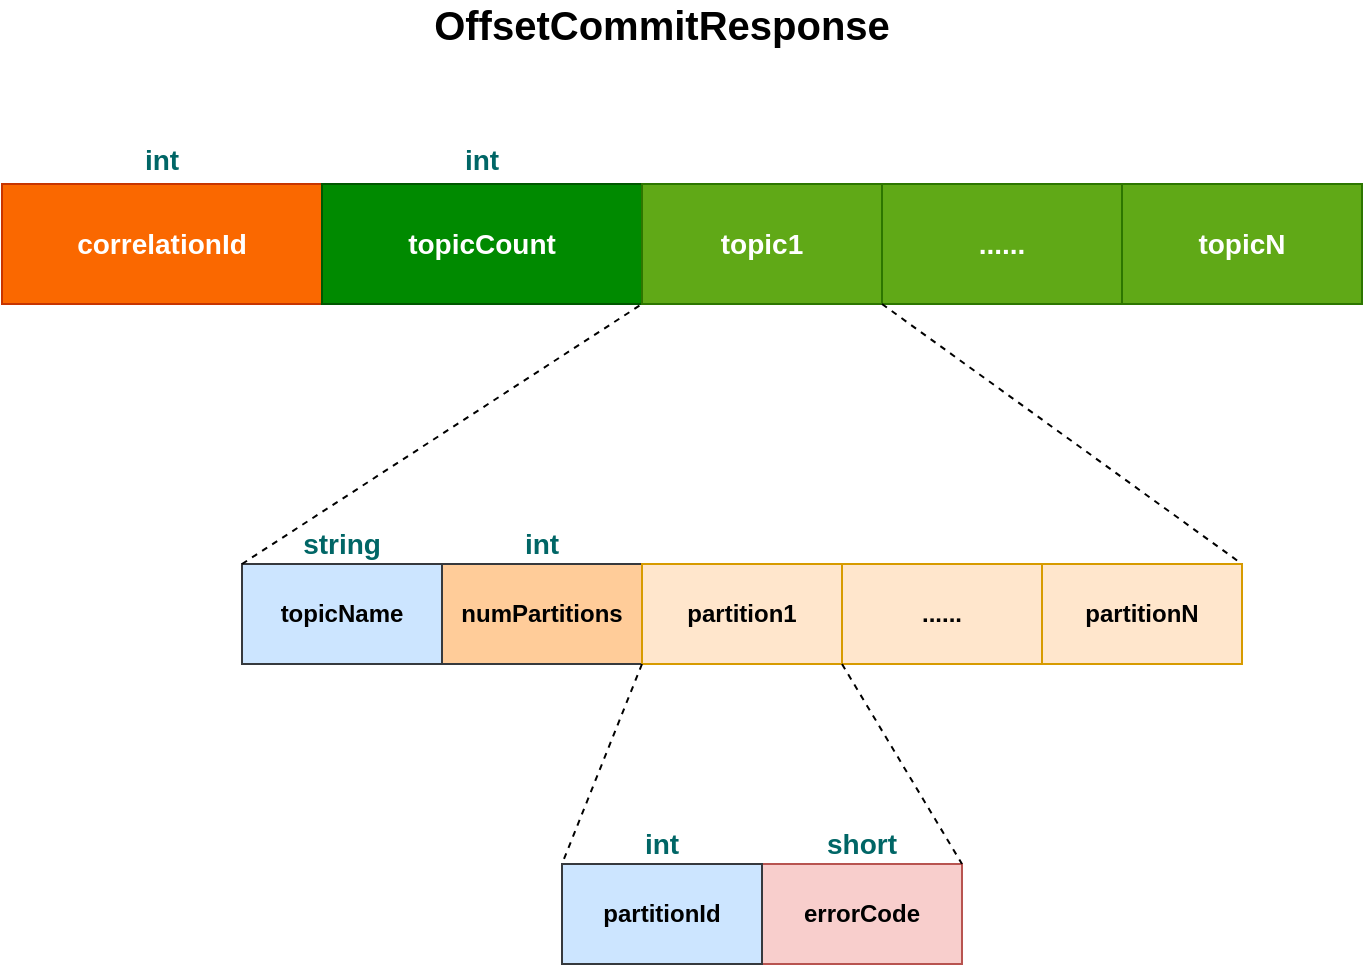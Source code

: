 <mxfile version="13.10.0" type="embed">
    <diagram id="ei5ZGNZvCjpj4wYwU9Eb" name="Page-1">
        <mxGraphModel dx="790" dy="446" grid="1" gridSize="10" guides="1" tooltips="1" connect="1" arrows="1" fold="1" page="1" pageScale="1" pageWidth="850" pageHeight="1100" math="0" shadow="0">
            <root>
                <mxCell id="0"/>
                <mxCell id="1" parent="0"/>
                <mxCell id="2" value="correlationId" style="rounded=0;whiteSpace=wrap;html=1;fontSize=14;fillColor=#fa6800;strokeColor=#C73500;fontColor=#ffffff;fontStyle=1" parent="1" vertex="1">
                    <mxGeometry x="580" y="450" width="160" height="60" as="geometry"/>
                </mxCell>
                <mxCell id="4" value="topicCount" style="rounded=0;whiteSpace=wrap;html=1;fontSize=14;fillColor=#008a00;strokeColor=#005700;fontColor=#ffffff;fontStyle=1" parent="1" vertex="1">
                    <mxGeometry x="740" y="450" width="160" height="60" as="geometry"/>
                </mxCell>
                <mxCell id="5" value="topic1" style="rounded=0;whiteSpace=wrap;html=1;fontSize=14;fillColor=#60a917;strokeColor=#2D7600;fontColor=#ffffff;fontStyle=1" parent="1" vertex="1">
                    <mxGeometry x="900" y="450" width="120" height="60" as="geometry"/>
                </mxCell>
                <mxCell id="6" value="......" style="rounded=0;whiteSpace=wrap;html=1;fontSize=14;fillColor=#60a917;strokeColor=#2D7600;fontColor=#ffffff;fontStyle=1" parent="1" vertex="1">
                    <mxGeometry x="1020" y="450" width="120" height="60" as="geometry"/>
                </mxCell>
                <mxCell id="7" value="topicN" style="rounded=0;whiteSpace=wrap;html=1;fontSize=14;fillColor=#60a917;strokeColor=#2D7600;fontColor=#ffffff;fontStyle=1" parent="1" vertex="1">
                    <mxGeometry x="1140" y="450" width="120" height="60" as="geometry"/>
                </mxCell>
                <mxCell id="8" value="int" style="text;html=1;strokeColor=none;fillColor=none;align=center;verticalAlign=middle;whiteSpace=wrap;rounded=0;fontSize=14;fontStyle=1;fontColor=#006666;" parent="1" vertex="1">
                    <mxGeometry x="640" y="428" width="40" height="20" as="geometry"/>
                </mxCell>
                <mxCell id="9" value="int" style="text;html=1;strokeColor=none;fillColor=none;align=center;verticalAlign=middle;whiteSpace=wrap;rounded=0;fontSize=14;fontStyle=1;fontColor=#006666;" parent="1" vertex="1">
                    <mxGeometry x="800" y="428" width="40" height="20" as="geometry"/>
                </mxCell>
                <mxCell id="19" value="topicName" style="rounded=0;whiteSpace=wrap;html=1;fillColor=#cce5ff;strokeColor=#36393d;fontStyle=1" parent="1" vertex="1">
                    <mxGeometry x="700" y="640" width="100" height="50" as="geometry"/>
                </mxCell>
                <mxCell id="20" value="numPartitions" style="rounded=0;whiteSpace=wrap;html=1;fillColor=#ffcc99;strokeColor=#36393d;fontStyle=1" parent="1" vertex="1">
                    <mxGeometry x="800" y="640" width="100" height="50" as="geometry"/>
                </mxCell>
                <mxCell id="21" value="partition1" style="rounded=0;whiteSpace=wrap;html=1;fillColor=#ffe6cc;strokeColor=#d79b00;fontStyle=1" parent="1" vertex="1">
                    <mxGeometry x="900" y="640" width="100" height="50" as="geometry"/>
                </mxCell>
                <mxCell id="22" value="......" style="rounded=0;whiteSpace=wrap;html=1;fillColor=#ffe6cc;strokeColor=#d79b00;fontStyle=1" parent="1" vertex="1">
                    <mxGeometry x="1000" y="640" width="100" height="50" as="geometry"/>
                </mxCell>
                <mxCell id="23" value="partitionN" style="rounded=0;whiteSpace=wrap;html=1;fillColor=#ffe6cc;strokeColor=#d79b00;fontStyle=1" parent="1" vertex="1">
                    <mxGeometry x="1100" y="640" width="100" height="50" as="geometry"/>
                </mxCell>
                <mxCell id="24" value="int" style="text;html=1;strokeColor=none;fillColor=none;align=center;verticalAlign=middle;whiteSpace=wrap;rounded=0;fontSize=14;fontStyle=1;fontColor=#006666;" parent="1" vertex="1">
                    <mxGeometry x="830" y="620" width="40" height="20" as="geometry"/>
                </mxCell>
                <mxCell id="26" value="string" style="text;html=1;strokeColor=none;fillColor=none;align=center;verticalAlign=middle;whiteSpace=wrap;rounded=0;fontSize=14;fontStyle=1;fontColor=#006666;" parent="1" vertex="1">
                    <mxGeometry x="730" y="620" width="40" height="20" as="geometry"/>
                </mxCell>
                <mxCell id="32" value="errorCode" style="rounded=0;whiteSpace=wrap;html=1;fontStyle=1;fillColor=#f8cecc;strokeColor=#b85450;" parent="1" vertex="1">
                    <mxGeometry x="960" y="790" width="100" height="50" as="geometry"/>
                </mxCell>
                <mxCell id="33" value="partitionId" style="rounded=0;whiteSpace=wrap;html=1;fontStyle=1;fillColor=#cce5ff;strokeColor=#36393d;" parent="1" vertex="1">
                    <mxGeometry x="860" y="790" width="100" height="50" as="geometry"/>
                </mxCell>
                <mxCell id="34" value="short" style="text;html=1;strokeColor=none;fillColor=none;align=center;verticalAlign=middle;whiteSpace=wrap;rounded=0;fontSize=14;fontStyle=1;fontColor=#006666;" parent="1" vertex="1">
                    <mxGeometry x="990" y="770" width="40" height="20" as="geometry"/>
                </mxCell>
                <mxCell id="35" value="int" style="text;html=1;strokeColor=none;fillColor=none;align=center;verticalAlign=middle;whiteSpace=wrap;rounded=0;fontSize=14;fontStyle=1;fontColor=#006666;" parent="1" vertex="1">
                    <mxGeometry x="890" y="770" width="40" height="20" as="geometry"/>
                </mxCell>
                <mxCell id="54" value="" style="endArrow=none;dashed=1;html=1;fontSize=20;exitX=0;exitY=0;exitDx=0;exitDy=0;entryX=1;entryY=1;entryDx=0;entryDy=0;" parent="1" source="19" target="4" edge="1">
                    <mxGeometry width="50" height="50" relative="1" as="geometry">
                        <mxPoint x="1130" y="590" as="sourcePoint"/>
                        <mxPoint x="1180" y="540" as="targetPoint"/>
                    </mxGeometry>
                </mxCell>
                <mxCell id="55" value="" style="endArrow=none;dashed=1;html=1;fontSize=20;exitX=0;exitY=1;exitDx=0;exitDy=0;entryX=1;entryY=0;entryDx=0;entryDy=0;" parent="1" source="6" target="23" edge="1">
                    <mxGeometry width="50" height="50" relative="1" as="geometry">
                        <mxPoint x="1130" y="590" as="sourcePoint"/>
                        <mxPoint x="1180" y="540" as="targetPoint"/>
                    </mxGeometry>
                </mxCell>
                <mxCell id="56" value="" style="endArrow=none;dashed=1;html=1;fontSize=20;exitX=0;exitY=1;exitDx=0;exitDy=0;entryX=0;entryY=0;entryDx=0;entryDy=0;" parent="1" source="21" target="33" edge="1">
                    <mxGeometry width="50" height="50" relative="1" as="geometry">
                        <mxPoint x="1010" y="590" as="sourcePoint"/>
                        <mxPoint x="1060" y="540" as="targetPoint"/>
                    </mxGeometry>
                </mxCell>
                <mxCell id="57" value="" style="endArrow=none;dashed=1;html=1;fontSize=20;exitX=0;exitY=1;exitDx=0;exitDy=0;entryX=1;entryY=0;entryDx=0;entryDy=0;" parent="1" source="22" target="32" edge="1">
                    <mxGeometry width="50" height="50" relative="1" as="geometry">
                        <mxPoint x="1010" y="590" as="sourcePoint"/>
                        <mxPoint x="1110" y="770" as="targetPoint"/>
                    </mxGeometry>
                </mxCell>
                <mxCell id="60" value="OffsetCommitResponse" style="text;html=1;strokeColor=none;fillColor=none;align=center;verticalAlign=middle;whiteSpace=wrap;rounded=0;fontSize=20;fontStyle=1" parent="1" vertex="1">
                    <mxGeometry x="770" y="360" width="280" height="20" as="geometry"/>
                </mxCell>
            </root>
        </mxGraphModel>
    </diagram>
</mxfile>